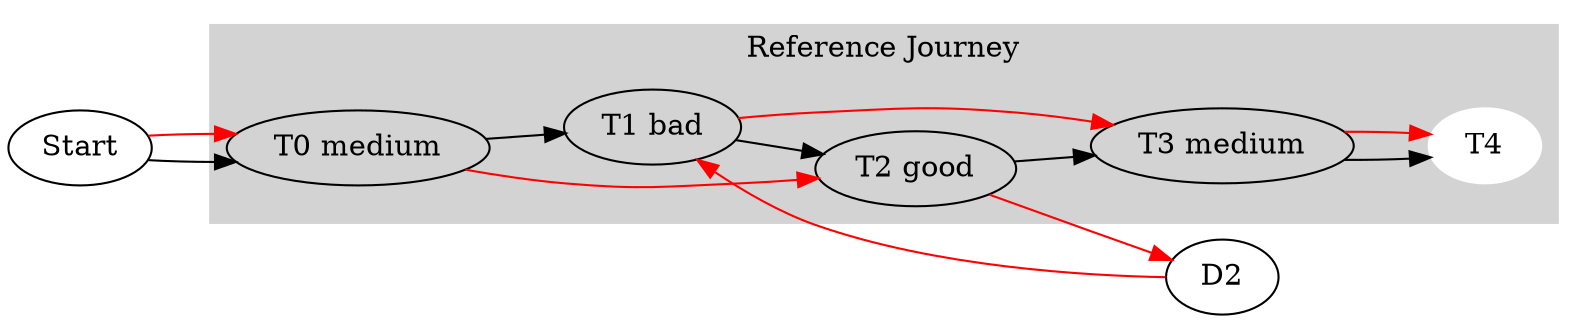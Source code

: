 digraph customerJourney {
	rankdir=LR;
	
	// Touchpoints with rating
	"T0" [ label="T0 medium"];
	"T3" [label="T3 medium"]; 
	"T2" [label="T2 good"];
	"T1" [label="T1 bad"];
	
	// Reference journey
	subgraph cluster_0 {
		style=filled;
		color=lightgrey;
		node [style=filled,color=white];
		T0 -> T1 -> T2 -> T3 -> T4
		label = "Reference Journey";
	}
	
	Start -> T0;
	
	// The compared journey
	edge [color="#FF0000"]

	Start -> T0 -> T2 -> D2 -> T1 -> T3 -> T4; 

}
